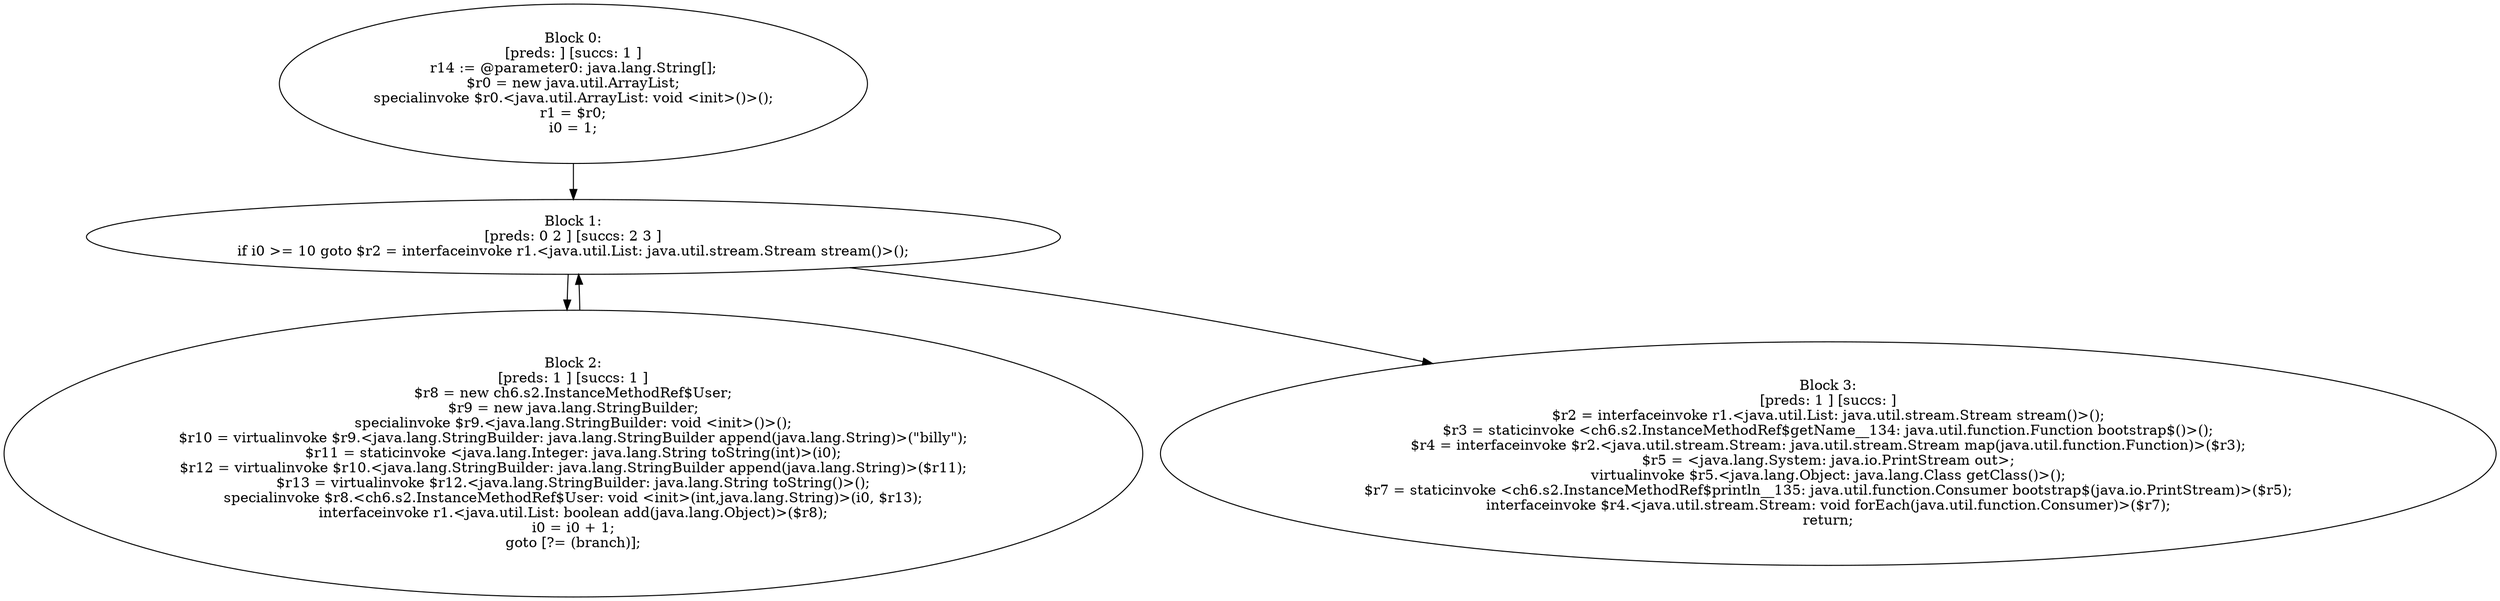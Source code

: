 digraph "unitGraph" {
    "Block 0:
[preds: ] [succs: 1 ]
r14 := @parameter0: java.lang.String[];
$r0 = new java.util.ArrayList;
specialinvoke $r0.<java.util.ArrayList: void <init>()>();
r1 = $r0;
i0 = 1;
"
    "Block 1:
[preds: 0 2 ] [succs: 2 3 ]
if i0 >= 10 goto $r2 = interfaceinvoke r1.<java.util.List: java.util.stream.Stream stream()>();
"
    "Block 2:
[preds: 1 ] [succs: 1 ]
$r8 = new ch6.s2.InstanceMethodRef$User;
$r9 = new java.lang.StringBuilder;
specialinvoke $r9.<java.lang.StringBuilder: void <init>()>();
$r10 = virtualinvoke $r9.<java.lang.StringBuilder: java.lang.StringBuilder append(java.lang.String)>(\"billy\");
$r11 = staticinvoke <java.lang.Integer: java.lang.String toString(int)>(i0);
$r12 = virtualinvoke $r10.<java.lang.StringBuilder: java.lang.StringBuilder append(java.lang.String)>($r11);
$r13 = virtualinvoke $r12.<java.lang.StringBuilder: java.lang.String toString()>();
specialinvoke $r8.<ch6.s2.InstanceMethodRef$User: void <init>(int,java.lang.String)>(i0, $r13);
interfaceinvoke r1.<java.util.List: boolean add(java.lang.Object)>($r8);
i0 = i0 + 1;
goto [?= (branch)];
"
    "Block 3:
[preds: 1 ] [succs: ]
$r2 = interfaceinvoke r1.<java.util.List: java.util.stream.Stream stream()>();
$r3 = staticinvoke <ch6.s2.InstanceMethodRef$getName__134: java.util.function.Function bootstrap$()>();
$r4 = interfaceinvoke $r2.<java.util.stream.Stream: java.util.stream.Stream map(java.util.function.Function)>($r3);
$r5 = <java.lang.System: java.io.PrintStream out>;
virtualinvoke $r5.<java.lang.Object: java.lang.Class getClass()>();
$r7 = staticinvoke <ch6.s2.InstanceMethodRef$println__135: java.util.function.Consumer bootstrap$(java.io.PrintStream)>($r5);
interfaceinvoke $r4.<java.util.stream.Stream: void forEach(java.util.function.Consumer)>($r7);
return;
"
    "Block 0:
[preds: ] [succs: 1 ]
r14 := @parameter0: java.lang.String[];
$r0 = new java.util.ArrayList;
specialinvoke $r0.<java.util.ArrayList: void <init>()>();
r1 = $r0;
i0 = 1;
"->"Block 1:
[preds: 0 2 ] [succs: 2 3 ]
if i0 >= 10 goto $r2 = interfaceinvoke r1.<java.util.List: java.util.stream.Stream stream()>();
";
    "Block 1:
[preds: 0 2 ] [succs: 2 3 ]
if i0 >= 10 goto $r2 = interfaceinvoke r1.<java.util.List: java.util.stream.Stream stream()>();
"->"Block 2:
[preds: 1 ] [succs: 1 ]
$r8 = new ch6.s2.InstanceMethodRef$User;
$r9 = new java.lang.StringBuilder;
specialinvoke $r9.<java.lang.StringBuilder: void <init>()>();
$r10 = virtualinvoke $r9.<java.lang.StringBuilder: java.lang.StringBuilder append(java.lang.String)>(\"billy\");
$r11 = staticinvoke <java.lang.Integer: java.lang.String toString(int)>(i0);
$r12 = virtualinvoke $r10.<java.lang.StringBuilder: java.lang.StringBuilder append(java.lang.String)>($r11);
$r13 = virtualinvoke $r12.<java.lang.StringBuilder: java.lang.String toString()>();
specialinvoke $r8.<ch6.s2.InstanceMethodRef$User: void <init>(int,java.lang.String)>(i0, $r13);
interfaceinvoke r1.<java.util.List: boolean add(java.lang.Object)>($r8);
i0 = i0 + 1;
goto [?= (branch)];
";
    "Block 1:
[preds: 0 2 ] [succs: 2 3 ]
if i0 >= 10 goto $r2 = interfaceinvoke r1.<java.util.List: java.util.stream.Stream stream()>();
"->"Block 3:
[preds: 1 ] [succs: ]
$r2 = interfaceinvoke r1.<java.util.List: java.util.stream.Stream stream()>();
$r3 = staticinvoke <ch6.s2.InstanceMethodRef$getName__134: java.util.function.Function bootstrap$()>();
$r4 = interfaceinvoke $r2.<java.util.stream.Stream: java.util.stream.Stream map(java.util.function.Function)>($r3);
$r5 = <java.lang.System: java.io.PrintStream out>;
virtualinvoke $r5.<java.lang.Object: java.lang.Class getClass()>();
$r7 = staticinvoke <ch6.s2.InstanceMethodRef$println__135: java.util.function.Consumer bootstrap$(java.io.PrintStream)>($r5);
interfaceinvoke $r4.<java.util.stream.Stream: void forEach(java.util.function.Consumer)>($r7);
return;
";
    "Block 2:
[preds: 1 ] [succs: 1 ]
$r8 = new ch6.s2.InstanceMethodRef$User;
$r9 = new java.lang.StringBuilder;
specialinvoke $r9.<java.lang.StringBuilder: void <init>()>();
$r10 = virtualinvoke $r9.<java.lang.StringBuilder: java.lang.StringBuilder append(java.lang.String)>(\"billy\");
$r11 = staticinvoke <java.lang.Integer: java.lang.String toString(int)>(i0);
$r12 = virtualinvoke $r10.<java.lang.StringBuilder: java.lang.StringBuilder append(java.lang.String)>($r11);
$r13 = virtualinvoke $r12.<java.lang.StringBuilder: java.lang.String toString()>();
specialinvoke $r8.<ch6.s2.InstanceMethodRef$User: void <init>(int,java.lang.String)>(i0, $r13);
interfaceinvoke r1.<java.util.List: boolean add(java.lang.Object)>($r8);
i0 = i0 + 1;
goto [?= (branch)];
"->"Block 1:
[preds: 0 2 ] [succs: 2 3 ]
if i0 >= 10 goto $r2 = interfaceinvoke r1.<java.util.List: java.util.stream.Stream stream()>();
";
}
